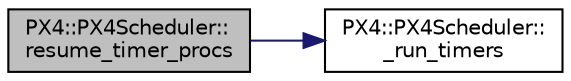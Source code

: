 digraph "PX4::PX4Scheduler::resume_timer_procs"
{
 // INTERACTIVE_SVG=YES
  edge [fontname="Helvetica",fontsize="10",labelfontname="Helvetica",labelfontsize="10"];
  node [fontname="Helvetica",fontsize="10",shape=record];
  rankdir="LR";
  Node1 [label="PX4::PX4Scheduler::\lresume_timer_procs",height=0.2,width=0.4,color="black", fillcolor="grey75", style="filled" fontcolor="black"];
  Node1 -> Node2 [color="midnightblue",fontsize="10",style="solid",fontname="Helvetica"];
  Node2 [label="PX4::PX4Scheduler::\l_run_timers",height=0.2,width=0.4,color="black", fillcolor="white", style="filled",URL="$classPX4_1_1PX4Scheduler.html#a51201caa7b46b5f10cadce7c074e79d8"];
}
